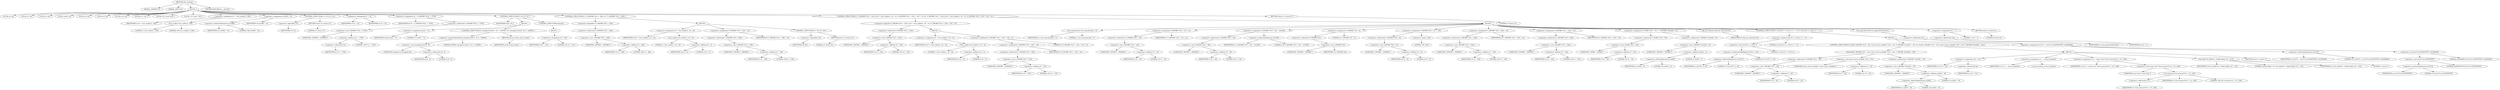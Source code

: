 digraph tftp_connect {  
"1000111" [label = "(METHOD,tftp_connect)" ]
"1000112" [label = "(PARAM,_DWORD *a1)" ]
"1000113" [label = "(PARAM,_BYTE *a2)" ]
"1000114" [label = "(BLOCK,,)" ]
"1000115" [label = "(LOCAL,v4: int)" ]
"1000116" [label = "(LOCAL,v5: int)" ]
"1000117" [label = "(LOCAL,v6: int)" ]
"1000118" [label = "(LOCAL,result: int)" ]
"1000119" [label = "(LOCAL,v8: int)" ]
"1000120" [label = "(LOCAL,v9: int)" ]
"1000121" [label = "(LOCAL,v10: int)" ]
"1000122" [label = "(LOCAL,v11: int *)" ]
"1000123" [label = "(LOCAL,v12: const char *)" ]
"1000124" [label = "(LOCAL,v13: char [ 128 ])" ]
"1000125" [label = "(<operator>.assignment,v4 = Curl_ccalloc(1, 336))" ]
"1000126" [label = "(IDENTIFIER,v4,v4 = Curl_ccalloc(1, 336))" ]
"1000127" [label = "(Curl_ccalloc,Curl_ccalloc(1, 336))" ]
"1000128" [label = "(LITERAL,1,Curl_ccalloc(1, 336))" ]
"1000129" [label = "(LITERAL,336,Curl_ccalloc(1, 336))" ]
"1000130" [label = "(<operator>.assignment,a1[188] = v4)" ]
"1000131" [label = "(<operator>.indirectIndexAccess,a1[188])" ]
"1000132" [label = "(IDENTIFIER,a1,a1[188] = v4)" ]
"1000133" [label = "(LITERAL,188,a1[188] = v4)" ]
"1000134" [label = "(IDENTIFIER,v4,a1[188] = v4)" ]
"1000135" [label = "(CONTROL_STRUCTURE,if ( !v4 ),if ( !v4 ))" ]
"1000136" [label = "(<operator>.logicalNot,!v4)" ]
"1000137" [label = "(IDENTIFIER,v4,!v4)" ]
"1000138" [label = "(RETURN,return 27;,return 27;)" ]
"1000139" [label = "(LITERAL,27,return 27;)" ]
"1000140" [label = "(<operator>.assignment,v5 = v4)" ]
"1000141" [label = "(IDENTIFIER,v5,v5 = v4)" ]
"1000142" [label = "(IDENTIFIER,v4,v5 = v4)" ]
"1000143" [label = "(<operator>.assignment,v6 = *(_DWORD *)(*a1 + 1576))" ]
"1000144" [label = "(IDENTIFIER,v6,v6 = *(_DWORD *)(*a1 + 1576))" ]
"1000145" [label = "(<operator>.indirection,*(_DWORD *)(*a1 + 1576))" ]
"1000146" [label = "(<operator>.cast,(_DWORD *)(*a1 + 1576))" ]
"1000147" [label = "(UNKNOWN,_DWORD *,_DWORD *)" ]
"1000148" [label = "(<operator>.addition,*a1 + 1576)" ]
"1000149" [label = "(<operator>.indirection,*a1)" ]
"1000150" [label = "(IDENTIFIER,a1,*a1 + 1576)" ]
"1000151" [label = "(LITERAL,1576,*a1 + 1576)" ]
"1000152" [label = "(CONTROL_STRUCTURE,if ( v6 ),if ( v6 ))" ]
"1000153" [label = "(IDENTIFIER,v6,if ( v6 ))" ]
"1000154" [label = "(BLOCK,,)" ]
"1000155" [label = "(<operator>.assignment,result = 71)" ]
"1000156" [label = "(IDENTIFIER,result,result = 71)" ]
"1000157" [label = "(LITERAL,71,result = 71)" ]
"1000158" [label = "(CONTROL_STRUCTURE,if ( (unsigned int)(v6 - 8) >= 0xFFB1 ),if ( (unsigned int)(v6 - 8) >= 0xFFB1 ))" ]
"1000159" [label = "(<operator>.greaterEqualsThan,(unsigned int)(v6 - 8) >= 0xFFB1)" ]
"1000160" [label = "(<operator>.cast,(unsigned int)(v6 - 8))" ]
"1000161" [label = "(UNKNOWN,unsigned int,unsigned int)" ]
"1000162" [label = "(<operator>.subtraction,v6 - 8)" ]
"1000163" [label = "(IDENTIFIER,v6,v6 - 8)" ]
"1000164" [label = "(LITERAL,8,v6 - 8)" ]
"1000165" [label = "(LITERAL,0xFFB1,(unsigned int)(v6 - 8) >= 0xFFB1)" ]
"1000166" [label = "(RETURN,return result;,return result;)" ]
"1000167" [label = "(IDENTIFIER,result,return result;)" ]
"1000168" [label = "(CONTROL_STRUCTURE,else,else)" ]
"1000169" [label = "(BLOCK,,)" ]
"1000170" [label = "(<operator>.assignment,v6 = 512)" ]
"1000171" [label = "(IDENTIFIER,v6,v6 = 512)" ]
"1000172" [label = "(LITERAL,512,v6 = 512)" ]
"1000173" [label = "(CONTROL_STRUCTURE,if ( !*(_DWORD *)(v5 + 328) ),if ( !*(_DWORD *)(v5 + 328) ))" ]
"1000174" [label = "(<operator>.logicalNot,!*(_DWORD *)(v5 + 328))" ]
"1000175" [label = "(<operator>.indirection,*(_DWORD *)(v5 + 328))" ]
"1000176" [label = "(<operator>.cast,(_DWORD *)(v5 + 328))" ]
"1000177" [label = "(UNKNOWN,_DWORD *,_DWORD *)" ]
"1000178" [label = "(<operator>.addition,v5 + 328)" ]
"1000179" [label = "(IDENTIFIER,v5,v5 + 328)" ]
"1000180" [label = "(LITERAL,328,v5 + 328)" ]
"1000181" [label = "(BLOCK,,)" ]
"1000182" [label = "(<operator>.assignment,v8 = Curl_ccalloc(1, v6 + 4))" ]
"1000183" [label = "(IDENTIFIER,v8,v8 = Curl_ccalloc(1, v6 + 4))" ]
"1000184" [label = "(Curl_ccalloc,Curl_ccalloc(1, v6 + 4))" ]
"1000185" [label = "(LITERAL,1,Curl_ccalloc(1, v6 + 4))" ]
"1000186" [label = "(<operator>.addition,v6 + 4)" ]
"1000187" [label = "(IDENTIFIER,v6,v6 + 4)" ]
"1000188" [label = "(LITERAL,4,v6 + 4)" ]
"1000189" [label = "(<operator>.assignment,*(_DWORD *)(v5 + 328) = v8)" ]
"1000190" [label = "(<operator>.indirection,*(_DWORD *)(v5 + 328))" ]
"1000191" [label = "(<operator>.cast,(_DWORD *)(v5 + 328))" ]
"1000192" [label = "(UNKNOWN,_DWORD *,_DWORD *)" ]
"1000193" [label = "(<operator>.addition,v5 + 328)" ]
"1000194" [label = "(IDENTIFIER,v5,v5 + 328)" ]
"1000195" [label = "(LITERAL,328,v5 + 328)" ]
"1000196" [label = "(IDENTIFIER,v8,*(_DWORD *)(v5 + 328) = v8)" ]
"1000197" [label = "(CONTROL_STRUCTURE,if ( !v8 ),if ( !v8 ))" ]
"1000198" [label = "(<operator>.logicalNot,!v8)" ]
"1000199" [label = "(IDENTIFIER,v8,!v8)" ]
"1000200" [label = "(RETURN,return 27;,return 27;)" ]
"1000201" [label = "(LITERAL,27,return 27;)" ]
"1000202" [label = "(CONTROL_STRUCTURE,if ( *(_DWORD *)(v5 + 332) || (v9 = Curl_ccalloc(1, v6 + 4), (*(_DWORD *)(v5 + 332) = v9) != 0) ),if ( *(_DWORD *)(v5 + 332) || (v9 = Curl_ccalloc(1, v6 + 4), (*(_DWORD *)(v5 + 332) = v9) != 0) ))" ]
"1000203" [label = "(<operator>.logicalOr,*(_DWORD *)(v5 + 332) || (v9 = Curl_ccalloc(1, v6 + 4), (*(_DWORD *)(v5 + 332) = v9) != 0))" ]
"1000204" [label = "(<operator>.indirection,*(_DWORD *)(v5 + 332))" ]
"1000205" [label = "(<operator>.cast,(_DWORD *)(v5 + 332))" ]
"1000206" [label = "(UNKNOWN,_DWORD *,_DWORD *)" ]
"1000207" [label = "(<operator>.addition,v5 + 332)" ]
"1000208" [label = "(IDENTIFIER,v5,v5 + 332)" ]
"1000209" [label = "(LITERAL,332,v5 + 332)" ]
"1000210" [label = "(BLOCK,,)" ]
"1000211" [label = "(<operator>.assignment,v9 = Curl_ccalloc(1, v6 + 4))" ]
"1000212" [label = "(IDENTIFIER,v9,v9 = Curl_ccalloc(1, v6 + 4))" ]
"1000213" [label = "(Curl_ccalloc,Curl_ccalloc(1, v6 + 4))" ]
"1000214" [label = "(LITERAL,1,Curl_ccalloc(1, v6 + 4))" ]
"1000215" [label = "(<operator>.addition,v6 + 4)" ]
"1000216" [label = "(IDENTIFIER,v6,v6 + 4)" ]
"1000217" [label = "(LITERAL,4,v6 + 4)" ]
"1000218" [label = "(<operator>.notEquals,(*(_DWORD *)(v5 + 332) = v9) != 0)" ]
"1000219" [label = "(<operator>.assignment,*(_DWORD *)(v5 + 332) = v9)" ]
"1000220" [label = "(<operator>.indirection,*(_DWORD *)(v5 + 332))" ]
"1000221" [label = "(<operator>.cast,(_DWORD *)(v5 + 332))" ]
"1000222" [label = "(UNKNOWN,_DWORD *,_DWORD *)" ]
"1000223" [label = "(<operator>.addition,v5 + 332)" ]
"1000224" [label = "(IDENTIFIER,v5,v5 + 332)" ]
"1000225" [label = "(LITERAL,332,v5 + 332)" ]
"1000226" [label = "(IDENTIFIER,v9,*(_DWORD *)(v5 + 332) = v9)" ]
"1000227" [label = "(LITERAL,0,(*(_DWORD *)(v5 + 332) = v9) != 0)" ]
"1000228" [label = "(BLOCK,,)" ]
"1000229" [label = "(Curl_conncontrol,Curl_conncontrol(a1, 1))" ]
"1000230" [label = "(IDENTIFIER,a1,Curl_conncontrol(a1, 1))" ]
"1000231" [label = "(LITERAL,1,Curl_conncontrol(a1, 1))" ]
"1000232" [label = "(<operator>.assignment,*(_DWORD *)(v5 + 16) = a1)" ]
"1000233" [label = "(<operator>.indirection,*(_DWORD *)(v5 + 16))" ]
"1000234" [label = "(<operator>.cast,(_DWORD *)(v5 + 16))" ]
"1000235" [label = "(UNKNOWN,_DWORD *,_DWORD *)" ]
"1000236" [label = "(<operator>.addition,v5 + 16)" ]
"1000237" [label = "(IDENTIFIER,v5,v5 + 16)" ]
"1000238" [label = "(LITERAL,16,v5 + 16)" ]
"1000239" [label = "(IDENTIFIER,a1,*(_DWORD *)(v5 + 16) = a1)" ]
"1000240" [label = "(<operator>.assignment,*(_DWORD *)(v5 + 20) = a1[105])" ]
"1000241" [label = "(<operator>.indirection,*(_DWORD *)(v5 + 20))" ]
"1000242" [label = "(<operator>.cast,(_DWORD *)(v5 + 20))" ]
"1000243" [label = "(UNKNOWN,_DWORD *,_DWORD *)" ]
"1000244" [label = "(<operator>.addition,v5 + 20)" ]
"1000245" [label = "(IDENTIFIER,v5,v5 + 20)" ]
"1000246" [label = "(LITERAL,20,v5 + 20)" ]
"1000247" [label = "(<operator>.indirectIndexAccess,a1[105])" ]
"1000248" [label = "(IDENTIFIER,a1,*(_DWORD *)(v5 + 20) = a1[105])" ]
"1000249" [label = "(LITERAL,105,*(_DWORD *)(v5 + 20) = a1[105])" ]
"1000250" [label = "(<operator>.assignment,*(_DWORD *)v5 = 0)" ]
"1000251" [label = "(<operator>.indirection,*(_DWORD *)v5)" ]
"1000252" [label = "(<operator>.cast,(_DWORD *)v5)" ]
"1000253" [label = "(UNKNOWN,_DWORD *,_DWORD *)" ]
"1000254" [label = "(IDENTIFIER,v5,(_DWORD *)v5)" ]
"1000255" [label = "(LITERAL,0,*(_DWORD *)v5 = 0)" ]
"1000256" [label = "(<operator>.assignment,*(_DWORD *)(v5 + 8) = -100)" ]
"1000257" [label = "(<operator>.indirection,*(_DWORD *)(v5 + 8))" ]
"1000258" [label = "(<operator>.cast,(_DWORD *)(v5 + 8))" ]
"1000259" [label = "(UNKNOWN,_DWORD *,_DWORD *)" ]
"1000260" [label = "(<operator>.addition,v5 + 8)" ]
"1000261" [label = "(IDENTIFIER,v5,v5 + 8)" ]
"1000262" [label = "(LITERAL,8,v5 + 8)" ]
"1000263" [label = "(<operator>.minus,-100)" ]
"1000264" [label = "(LITERAL,100,-100)" ]
"1000265" [label = "(<operator>.assignment,*(_DWORD *)(v5 + 320) = v6)" ]
"1000266" [label = "(<operator>.indirection,*(_DWORD *)(v5 + 320))" ]
"1000267" [label = "(<operator>.cast,(_DWORD *)(v5 + 320))" ]
"1000268" [label = "(UNKNOWN,_DWORD *,_DWORD *)" ]
"1000269" [label = "(<operator>.addition,v5 + 320)" ]
"1000270" [label = "(IDENTIFIER,v5,v5 + 320)" ]
"1000271" [label = "(LITERAL,320,v5 + 320)" ]
"1000272" [label = "(IDENTIFIER,v6,*(_DWORD *)(v5 + 320) = v6)" ]
"1000273" [label = "(<operator>.assignment,*(_DWORD *)(v5 + 324) = v6)" ]
"1000274" [label = "(<operator>.indirection,*(_DWORD *)(v5 + 324))" ]
"1000275" [label = "(<operator>.cast,(_DWORD *)(v5 + 324))" ]
"1000276" [label = "(UNKNOWN,_DWORD *,_DWORD *)" ]
"1000277" [label = "(<operator>.addition,v5 + 324)" ]
"1000278" [label = "(IDENTIFIER,v5,v5 + 324)" ]
"1000279" [label = "(LITERAL,324,v5 + 324)" ]
"1000280" [label = "(IDENTIFIER,v6,*(_DWORD *)(v5 + 324) = v6)" ]
"1000281" [label = "(<operator>.assignment,*(_WORD *)(v5 + 52) = *(_DWORD *)(a1[20] + 4))" ]
"1000282" [label = "(<operator>.indirection,*(_WORD *)(v5 + 52))" ]
"1000283" [label = "(<operator>.cast,(_WORD *)(v5 + 52))" ]
"1000284" [label = "(UNKNOWN,_WORD *,_WORD *)" ]
"1000285" [label = "(<operator>.addition,v5 + 52)" ]
"1000286" [label = "(IDENTIFIER,v5,v5 + 52)" ]
"1000287" [label = "(LITERAL,52,v5 + 52)" ]
"1000288" [label = "(<operator>.indirection,*(_DWORD *)(a1[20] + 4))" ]
"1000289" [label = "(<operator>.cast,(_DWORD *)(a1[20] + 4))" ]
"1000290" [label = "(UNKNOWN,_DWORD *,_DWORD *)" ]
"1000291" [label = "(<operator>.addition,a1[20] + 4)" ]
"1000292" [label = "(<operator>.indirectIndexAccess,a1[20])" ]
"1000293" [label = "(IDENTIFIER,a1,a1[20] + 4)" ]
"1000294" [label = "(LITERAL,20,a1[20] + 4)" ]
"1000295" [label = "(LITERAL,4,a1[20] + 4)" ]
"1000296" [label = "(tftp_set_timeouts,tftp_set_timeouts(v5))" ]
"1000297" [label = "(IDENTIFIER,v5,tftp_set_timeouts(v5))" ]
"1000298" [label = "(CONTROL_STRUCTURE,if ( ((a1[147] >> 25) & 1) == 0 ),if ( ((a1[147] >> 25) & 1) == 0 ))" ]
"1000299" [label = "(<operator>.equals,((a1[147] >> 25) & 1) == 0)" ]
"1000300" [label = "(<operator>.and,(a1[147] >> 25) & 1)" ]
"1000301" [label = "(<operator>.arithmeticShiftRight,a1[147] >> 25)" ]
"1000302" [label = "(<operator>.indirectIndexAccess,a1[147])" ]
"1000303" [label = "(IDENTIFIER,a1,a1[147] >> 25)" ]
"1000304" [label = "(LITERAL,147,a1[147] >> 25)" ]
"1000305" [label = "(LITERAL,25,a1[147] >> 25)" ]
"1000306" [label = "(LITERAL,1,(a1[147] >> 25) & 1)" ]
"1000307" [label = "(LITERAL,0,((a1[147] >> 25) & 1) == 0)" ]
"1000308" [label = "(BLOCK,,)" ]
"1000309" [label = "(CONTROL_STRUCTURE,if ( bind(*(_DWORD *)(v5 + 20), (const struct sockaddr *)(v5 + 52), *(_DWORD *)(a1[20] + 16)) ),if ( bind(*(_DWORD *)(v5 + 20), (const struct sockaddr *)(v5 + 52), *(_DWORD *)(a1[20] + 16)) ))" ]
"1000310" [label = "(bind,bind(*(_DWORD *)(v5 + 20), (const struct sockaddr *)(v5 + 52), *(_DWORD *)(a1[20] + 16)))" ]
"1000311" [label = "(<operator>.indirection,*(_DWORD *)(v5 + 20))" ]
"1000312" [label = "(<operator>.cast,(_DWORD *)(v5 + 20))" ]
"1000313" [label = "(UNKNOWN,_DWORD *,_DWORD *)" ]
"1000314" [label = "(<operator>.addition,v5 + 20)" ]
"1000315" [label = "(IDENTIFIER,v5,v5 + 20)" ]
"1000316" [label = "(LITERAL,20,v5 + 20)" ]
"1000317" [label = "(<operator>.cast,(const struct sockaddr *)(v5 + 52))" ]
"1000318" [label = "(UNKNOWN,const struct sockaddr *,const struct sockaddr *)" ]
"1000319" [label = "(<operator>.addition,v5 + 52)" ]
"1000320" [label = "(IDENTIFIER,v5,v5 + 52)" ]
"1000321" [label = "(LITERAL,52,v5 + 52)" ]
"1000322" [label = "(<operator>.indirection,*(_DWORD *)(a1[20] + 16))" ]
"1000323" [label = "(<operator>.cast,(_DWORD *)(a1[20] + 16))" ]
"1000324" [label = "(UNKNOWN,_DWORD *,_DWORD *)" ]
"1000325" [label = "(<operator>.addition,a1[20] + 16)" ]
"1000326" [label = "(<operator>.indirectIndexAccess,a1[20])" ]
"1000327" [label = "(IDENTIFIER,a1,a1[20] + 16)" ]
"1000328" [label = "(LITERAL,20,a1[20] + 16)" ]
"1000329" [label = "(LITERAL,16,a1[20] + 16)" ]
"1000330" [label = "(BLOCK,,)" ]
"1000331" [label = "(<operator>.assignment,v10 = *a1)" ]
"1000332" [label = "(IDENTIFIER,v10,v10 = *a1)" ]
"1000333" [label = "(<operator>.indirection,*a1)" ]
"1000334" [label = "(IDENTIFIER,a1,v10 = *a1)" ]
"1000335" [label = "(<operator>.assignment,v11 = _errno_location())" ]
"1000336" [label = "(IDENTIFIER,v11,v11 = _errno_location())" ]
"1000337" [label = "(_errno_location,_errno_location())" ]
"1000338" [label = "(<operator>.assignment,v12 = (const char *)Curl_strerror(*v11, v13, 128))" ]
"1000339" [label = "(IDENTIFIER,v12,v12 = (const char *)Curl_strerror(*v11, v13, 128))" ]
"1000340" [label = "(<operator>.cast,(const char *)Curl_strerror(*v11, v13, 128))" ]
"1000341" [label = "(UNKNOWN,const char *,const char *)" ]
"1000342" [label = "(Curl_strerror,Curl_strerror(*v11, v13, 128))" ]
"1000343" [label = "(<operator>.indirection,*v11)" ]
"1000344" [label = "(IDENTIFIER,v11,Curl_strerror(*v11, v13, 128))" ]
"1000345" [label = "(IDENTIFIER,v13,Curl_strerror(*v11, v13, 128))" ]
"1000346" [label = "(LITERAL,128,Curl_strerror(*v11, v13, 128))" ]
"1000347" [label = "(Curl_failf,Curl_failf(v10, \"bind() failed; %s\", v12))" ]
"1000348" [label = "(IDENTIFIER,v10,Curl_failf(v10, \"bind() failed; %s\", v12))" ]
"1000349" [label = "(LITERAL,\"bind() failed; %s\",Curl_failf(v10, \"bind() failed; %s\", v12))" ]
"1000350" [label = "(IDENTIFIER,v12,Curl_failf(v10, \"bind() failed; %s\", v12))" ]
"1000351" [label = "(RETURN,return 7;,return 7;)" ]
"1000352" [label = "(LITERAL,7,return 7;)" ]
"1000353" [label = "(<operator>.assignment,a1[147] = a1[147] & 0xFDFFFFFF | 0x2000000)" ]
"1000354" [label = "(<operator>.indirectIndexAccess,a1[147])" ]
"1000355" [label = "(IDENTIFIER,a1,a1[147] = a1[147] & 0xFDFFFFFF | 0x2000000)" ]
"1000356" [label = "(LITERAL,147,a1[147] = a1[147] & 0xFDFFFFFF | 0x2000000)" ]
"1000357" [label = "(<operator>.or,a1[147] & 0xFDFFFFFF | 0x2000000)" ]
"1000358" [label = "(<operator>.and,a1[147] & 0xFDFFFFFF)" ]
"1000359" [label = "(<operator>.indirectIndexAccess,a1[147])" ]
"1000360" [label = "(IDENTIFIER,a1,a1[147] & 0xFDFFFFFF)" ]
"1000361" [label = "(LITERAL,147,a1[147] & 0xFDFFFFFF)" ]
"1000362" [label = "(LITERAL,0xFDFFFFFF,a1[147] & 0xFDFFFFFF)" ]
"1000363" [label = "(LITERAL,0x2000000,a1[147] & 0xFDFFFFFF | 0x2000000)" ]
"1000364" [label = "(Curl_pgrsStartNow,Curl_pgrsStartNow(*a1))" ]
"1000365" [label = "(<operator>.indirection,*a1)" ]
"1000366" [label = "(IDENTIFIER,a1,Curl_pgrsStartNow(*a1))" ]
"1000367" [label = "(<operator>.assignment,*a2 = 1)" ]
"1000368" [label = "(<operator>.indirection,*a2)" ]
"1000369" [label = "(IDENTIFIER,a2,*a2 = 1)" ]
"1000370" [label = "(LITERAL,1,*a2 = 1)" ]
"1000371" [label = "(RETURN,return 0;,return 0;)" ]
"1000372" [label = "(LITERAL,0,return 0;)" ]
"1000373" [label = "(RETURN,return 27;,return 27;)" ]
"1000374" [label = "(LITERAL,27,return 27;)" ]
"1000375" [label = "(METHOD_RETURN,int __fastcall)" ]
  "1000111" -> "1000112" 
  "1000111" -> "1000113" 
  "1000111" -> "1000114" 
  "1000111" -> "1000375" 
  "1000114" -> "1000115" 
  "1000114" -> "1000116" 
  "1000114" -> "1000117" 
  "1000114" -> "1000118" 
  "1000114" -> "1000119" 
  "1000114" -> "1000120" 
  "1000114" -> "1000121" 
  "1000114" -> "1000122" 
  "1000114" -> "1000123" 
  "1000114" -> "1000124" 
  "1000114" -> "1000125" 
  "1000114" -> "1000130" 
  "1000114" -> "1000135" 
  "1000114" -> "1000140" 
  "1000114" -> "1000143" 
  "1000114" -> "1000152" 
  "1000114" -> "1000173" 
  "1000114" -> "1000202" 
  "1000114" -> "1000373" 
  "1000125" -> "1000126" 
  "1000125" -> "1000127" 
  "1000127" -> "1000128" 
  "1000127" -> "1000129" 
  "1000130" -> "1000131" 
  "1000130" -> "1000134" 
  "1000131" -> "1000132" 
  "1000131" -> "1000133" 
  "1000135" -> "1000136" 
  "1000135" -> "1000138" 
  "1000136" -> "1000137" 
  "1000138" -> "1000139" 
  "1000140" -> "1000141" 
  "1000140" -> "1000142" 
  "1000143" -> "1000144" 
  "1000143" -> "1000145" 
  "1000145" -> "1000146" 
  "1000146" -> "1000147" 
  "1000146" -> "1000148" 
  "1000148" -> "1000149" 
  "1000148" -> "1000151" 
  "1000149" -> "1000150" 
  "1000152" -> "1000153" 
  "1000152" -> "1000154" 
  "1000152" -> "1000168" 
  "1000154" -> "1000155" 
  "1000154" -> "1000158" 
  "1000155" -> "1000156" 
  "1000155" -> "1000157" 
  "1000158" -> "1000159" 
  "1000158" -> "1000166" 
  "1000159" -> "1000160" 
  "1000159" -> "1000165" 
  "1000160" -> "1000161" 
  "1000160" -> "1000162" 
  "1000162" -> "1000163" 
  "1000162" -> "1000164" 
  "1000166" -> "1000167" 
  "1000168" -> "1000169" 
  "1000169" -> "1000170" 
  "1000170" -> "1000171" 
  "1000170" -> "1000172" 
  "1000173" -> "1000174" 
  "1000173" -> "1000181" 
  "1000174" -> "1000175" 
  "1000175" -> "1000176" 
  "1000176" -> "1000177" 
  "1000176" -> "1000178" 
  "1000178" -> "1000179" 
  "1000178" -> "1000180" 
  "1000181" -> "1000182" 
  "1000181" -> "1000189" 
  "1000181" -> "1000197" 
  "1000182" -> "1000183" 
  "1000182" -> "1000184" 
  "1000184" -> "1000185" 
  "1000184" -> "1000186" 
  "1000186" -> "1000187" 
  "1000186" -> "1000188" 
  "1000189" -> "1000190" 
  "1000189" -> "1000196" 
  "1000190" -> "1000191" 
  "1000191" -> "1000192" 
  "1000191" -> "1000193" 
  "1000193" -> "1000194" 
  "1000193" -> "1000195" 
  "1000197" -> "1000198" 
  "1000197" -> "1000200" 
  "1000198" -> "1000199" 
  "1000200" -> "1000201" 
  "1000202" -> "1000203" 
  "1000202" -> "1000228" 
  "1000203" -> "1000204" 
  "1000203" -> "1000210" 
  "1000204" -> "1000205" 
  "1000205" -> "1000206" 
  "1000205" -> "1000207" 
  "1000207" -> "1000208" 
  "1000207" -> "1000209" 
  "1000210" -> "1000211" 
  "1000210" -> "1000218" 
  "1000211" -> "1000212" 
  "1000211" -> "1000213" 
  "1000213" -> "1000214" 
  "1000213" -> "1000215" 
  "1000215" -> "1000216" 
  "1000215" -> "1000217" 
  "1000218" -> "1000219" 
  "1000218" -> "1000227" 
  "1000219" -> "1000220" 
  "1000219" -> "1000226" 
  "1000220" -> "1000221" 
  "1000221" -> "1000222" 
  "1000221" -> "1000223" 
  "1000223" -> "1000224" 
  "1000223" -> "1000225" 
  "1000228" -> "1000229" 
  "1000228" -> "1000232" 
  "1000228" -> "1000240" 
  "1000228" -> "1000250" 
  "1000228" -> "1000256" 
  "1000228" -> "1000265" 
  "1000228" -> "1000273" 
  "1000228" -> "1000281" 
  "1000228" -> "1000296" 
  "1000228" -> "1000298" 
  "1000228" -> "1000364" 
  "1000228" -> "1000367" 
  "1000228" -> "1000371" 
  "1000229" -> "1000230" 
  "1000229" -> "1000231" 
  "1000232" -> "1000233" 
  "1000232" -> "1000239" 
  "1000233" -> "1000234" 
  "1000234" -> "1000235" 
  "1000234" -> "1000236" 
  "1000236" -> "1000237" 
  "1000236" -> "1000238" 
  "1000240" -> "1000241" 
  "1000240" -> "1000247" 
  "1000241" -> "1000242" 
  "1000242" -> "1000243" 
  "1000242" -> "1000244" 
  "1000244" -> "1000245" 
  "1000244" -> "1000246" 
  "1000247" -> "1000248" 
  "1000247" -> "1000249" 
  "1000250" -> "1000251" 
  "1000250" -> "1000255" 
  "1000251" -> "1000252" 
  "1000252" -> "1000253" 
  "1000252" -> "1000254" 
  "1000256" -> "1000257" 
  "1000256" -> "1000263" 
  "1000257" -> "1000258" 
  "1000258" -> "1000259" 
  "1000258" -> "1000260" 
  "1000260" -> "1000261" 
  "1000260" -> "1000262" 
  "1000263" -> "1000264" 
  "1000265" -> "1000266" 
  "1000265" -> "1000272" 
  "1000266" -> "1000267" 
  "1000267" -> "1000268" 
  "1000267" -> "1000269" 
  "1000269" -> "1000270" 
  "1000269" -> "1000271" 
  "1000273" -> "1000274" 
  "1000273" -> "1000280" 
  "1000274" -> "1000275" 
  "1000275" -> "1000276" 
  "1000275" -> "1000277" 
  "1000277" -> "1000278" 
  "1000277" -> "1000279" 
  "1000281" -> "1000282" 
  "1000281" -> "1000288" 
  "1000282" -> "1000283" 
  "1000283" -> "1000284" 
  "1000283" -> "1000285" 
  "1000285" -> "1000286" 
  "1000285" -> "1000287" 
  "1000288" -> "1000289" 
  "1000289" -> "1000290" 
  "1000289" -> "1000291" 
  "1000291" -> "1000292" 
  "1000291" -> "1000295" 
  "1000292" -> "1000293" 
  "1000292" -> "1000294" 
  "1000296" -> "1000297" 
  "1000298" -> "1000299" 
  "1000298" -> "1000308" 
  "1000299" -> "1000300" 
  "1000299" -> "1000307" 
  "1000300" -> "1000301" 
  "1000300" -> "1000306" 
  "1000301" -> "1000302" 
  "1000301" -> "1000305" 
  "1000302" -> "1000303" 
  "1000302" -> "1000304" 
  "1000308" -> "1000309" 
  "1000308" -> "1000353" 
  "1000309" -> "1000310" 
  "1000309" -> "1000330" 
  "1000310" -> "1000311" 
  "1000310" -> "1000317" 
  "1000310" -> "1000322" 
  "1000311" -> "1000312" 
  "1000312" -> "1000313" 
  "1000312" -> "1000314" 
  "1000314" -> "1000315" 
  "1000314" -> "1000316" 
  "1000317" -> "1000318" 
  "1000317" -> "1000319" 
  "1000319" -> "1000320" 
  "1000319" -> "1000321" 
  "1000322" -> "1000323" 
  "1000323" -> "1000324" 
  "1000323" -> "1000325" 
  "1000325" -> "1000326" 
  "1000325" -> "1000329" 
  "1000326" -> "1000327" 
  "1000326" -> "1000328" 
  "1000330" -> "1000331" 
  "1000330" -> "1000335" 
  "1000330" -> "1000338" 
  "1000330" -> "1000347" 
  "1000330" -> "1000351" 
  "1000331" -> "1000332" 
  "1000331" -> "1000333" 
  "1000333" -> "1000334" 
  "1000335" -> "1000336" 
  "1000335" -> "1000337" 
  "1000338" -> "1000339" 
  "1000338" -> "1000340" 
  "1000340" -> "1000341" 
  "1000340" -> "1000342" 
  "1000342" -> "1000343" 
  "1000342" -> "1000345" 
  "1000342" -> "1000346" 
  "1000343" -> "1000344" 
  "1000347" -> "1000348" 
  "1000347" -> "1000349" 
  "1000347" -> "1000350" 
  "1000351" -> "1000352" 
  "1000353" -> "1000354" 
  "1000353" -> "1000357" 
  "1000354" -> "1000355" 
  "1000354" -> "1000356" 
  "1000357" -> "1000358" 
  "1000357" -> "1000363" 
  "1000358" -> "1000359" 
  "1000358" -> "1000362" 
  "1000359" -> "1000360" 
  "1000359" -> "1000361" 
  "1000364" -> "1000365" 
  "1000365" -> "1000366" 
  "1000367" -> "1000368" 
  "1000367" -> "1000370" 
  "1000368" -> "1000369" 
  "1000371" -> "1000372" 
  "1000373" -> "1000374" 
}
